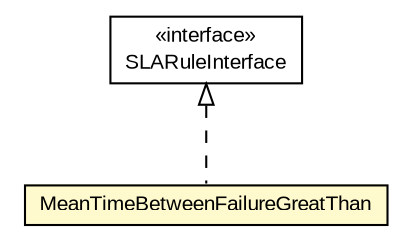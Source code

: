 #!/usr/local/bin/dot
#
# Class diagram 
# Generated by UMLGraph version R5_6-24-gf6e263 (http://www.umlgraph.org/)
#

digraph G {
	edge [fontname="arial",fontsize=10,labelfontname="arial",labelfontsize=10];
	node [fontname="arial",fontsize=10,shape=plaintext];
	nodesep=0.25;
	ranksep=0.5;
	// org.miloss.fgsms.plugins.sla.SLARuleInterface
	c732705 [label=<<table title="org.miloss.fgsms.plugins.sla.SLARuleInterface" border="0" cellborder="1" cellspacing="0" cellpadding="2" port="p" href="../../plugins/sla/SLARuleInterface.html">
		<tr><td><table border="0" cellspacing="0" cellpadding="1">
<tr><td align="center" balign="center"> &#171;interface&#187; </td></tr>
<tr><td align="center" balign="center"> SLARuleInterface </td></tr>
		</table></td></tr>
		</table>>, URL="../../plugins/sla/SLARuleInterface.html", fontname="arial", fontcolor="black", fontsize=10.0];
	// org.miloss.fgsms.sla.rules.MeanTimeBetweenFailureGreatThan
	c733481 [label=<<table title="org.miloss.fgsms.sla.rules.MeanTimeBetweenFailureGreatThan" border="0" cellborder="1" cellspacing="0" cellpadding="2" port="p" bgcolor="lemonChiffon" href="./MeanTimeBetweenFailureGreatThan.html">
		<tr><td><table border="0" cellspacing="0" cellpadding="1">
<tr><td align="center" balign="center"> MeanTimeBetweenFailureGreatThan </td></tr>
		</table></td></tr>
		</table>>, URL="./MeanTimeBetweenFailureGreatThan.html", fontname="arial", fontcolor="black", fontsize=10.0];
	//org.miloss.fgsms.sla.rules.MeanTimeBetweenFailureGreatThan implements org.miloss.fgsms.plugins.sla.SLARuleInterface
	c732705:p -> c733481:p [dir=back,arrowtail=empty,style=dashed];
}

